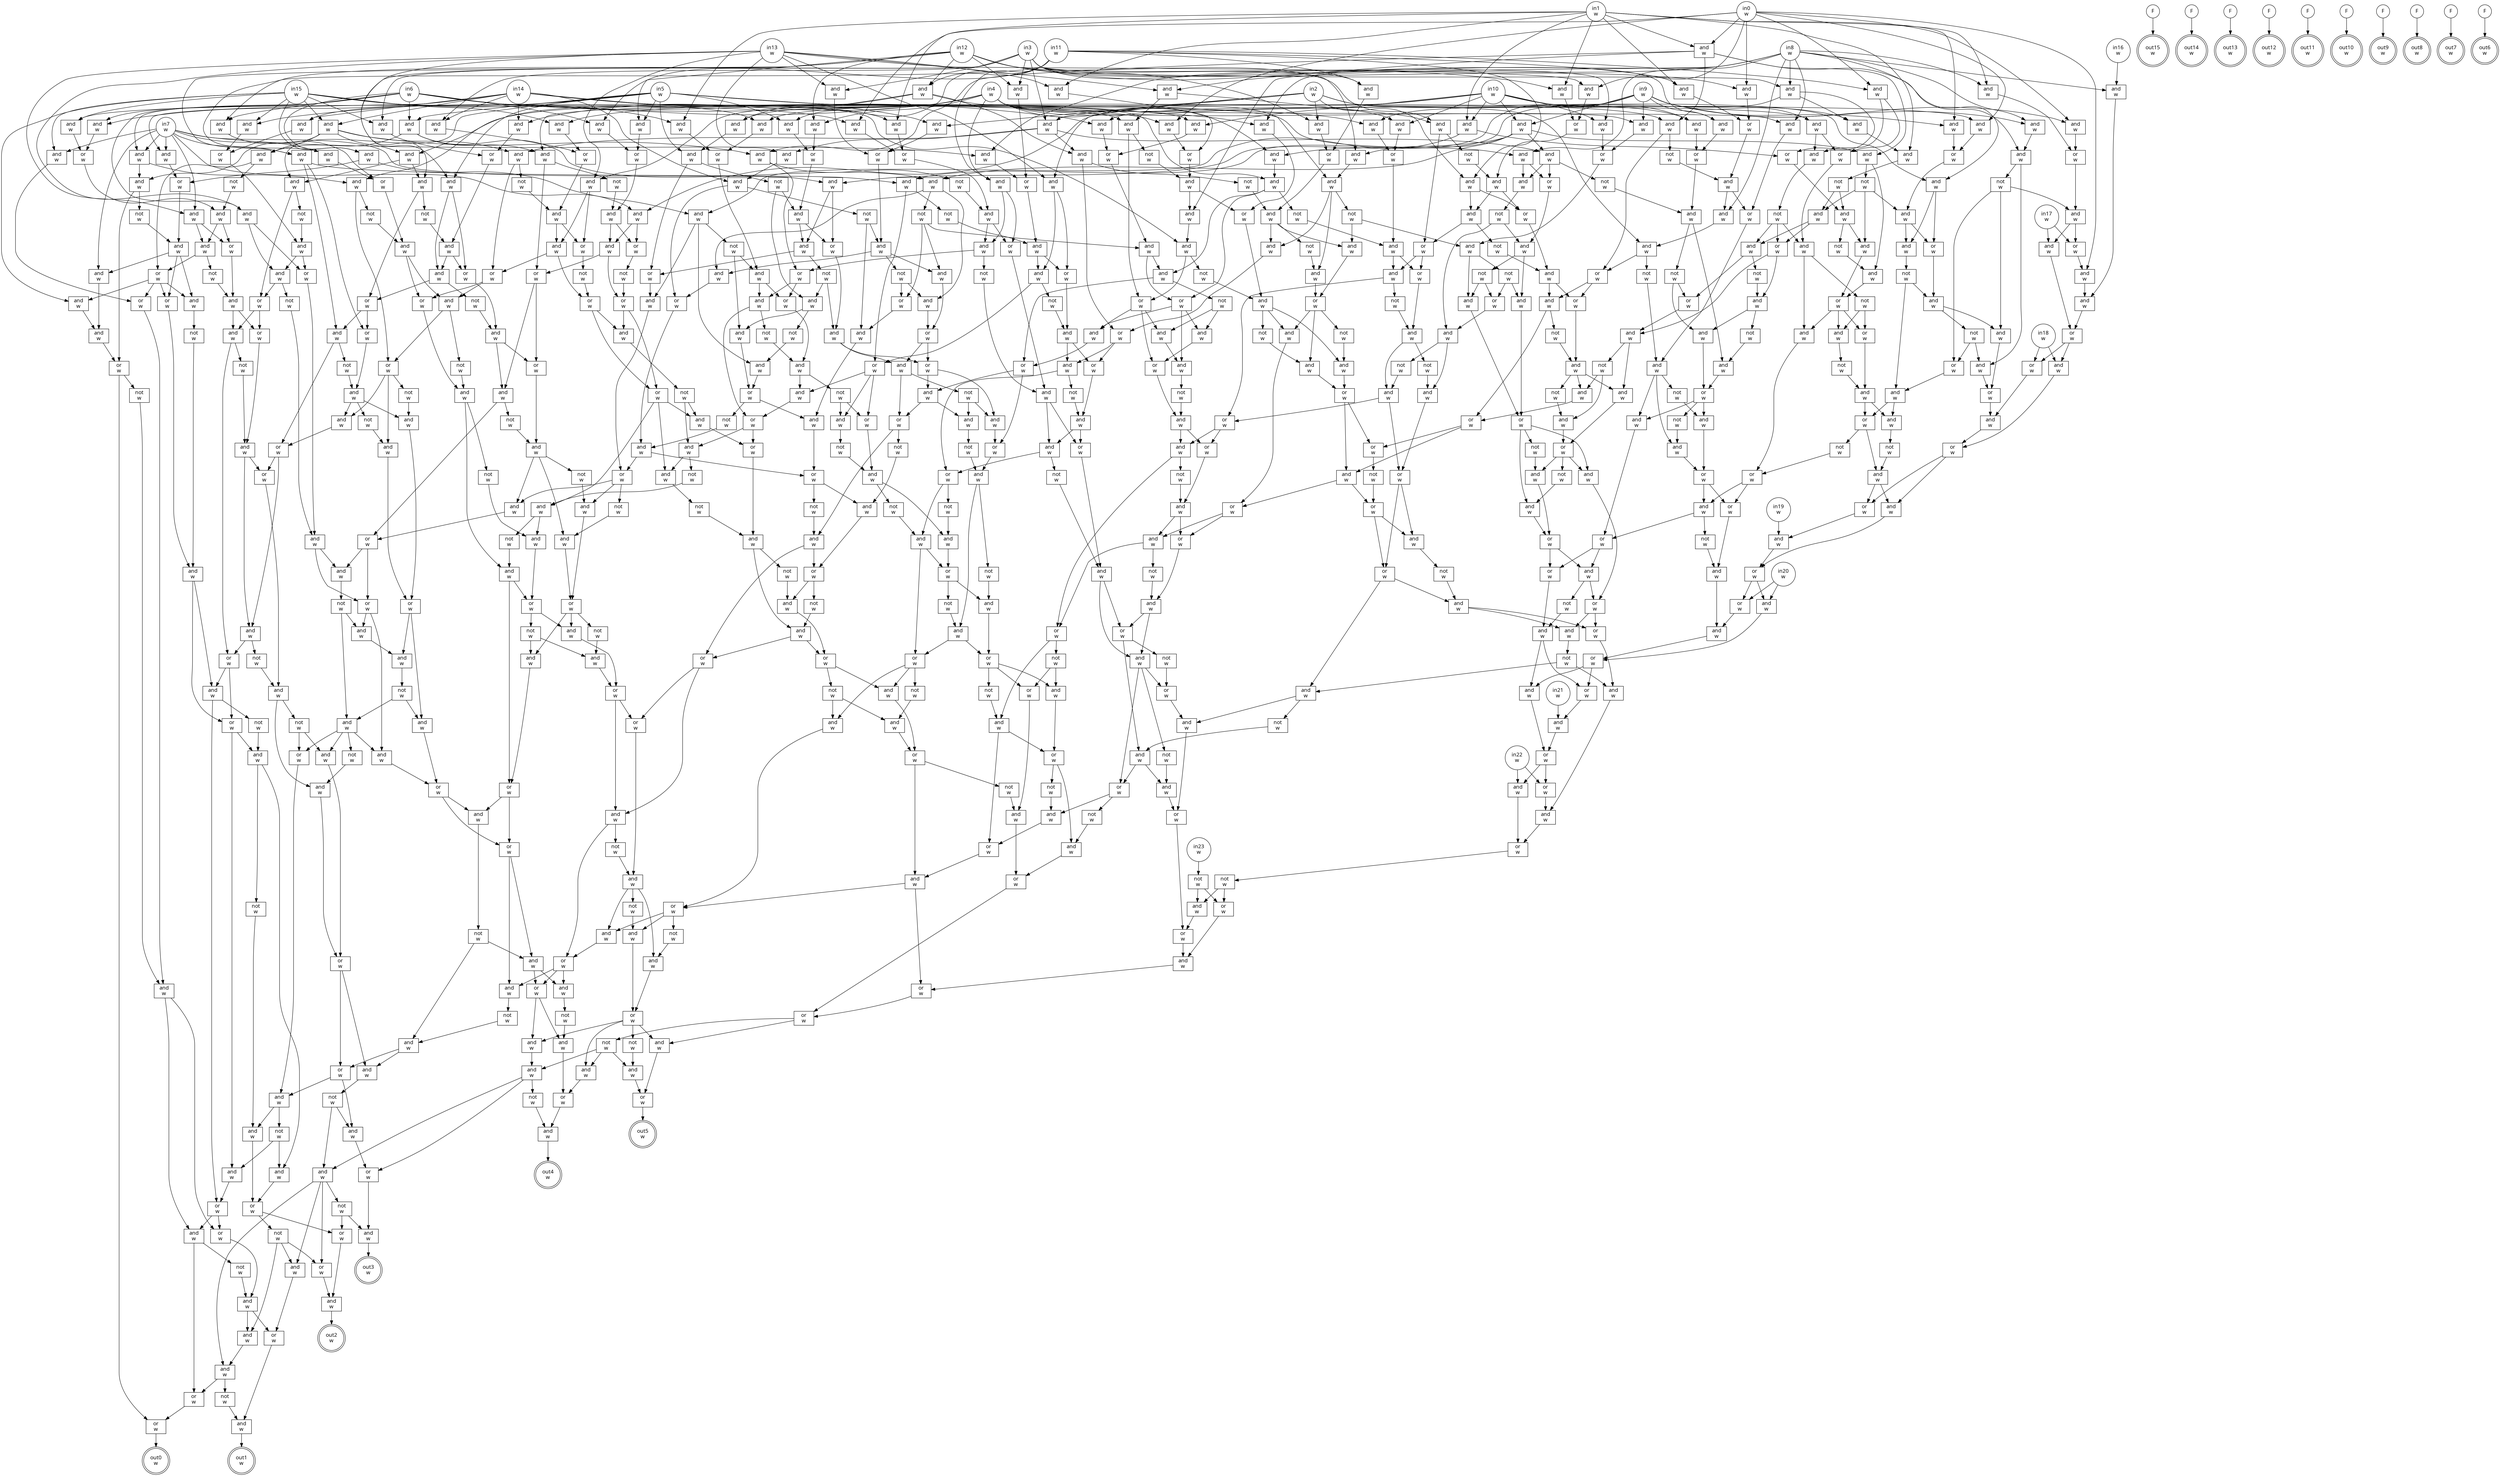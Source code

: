 digraph circuit{
	node [style = filled, fillcolor = white,shape=rect, fontname=geneva]
	g0 [label="in0\nw",shape=circle,fillcolor=white]
	g1 [label="in1\nw",shape=circle,fillcolor=white]
	g2 [label="in2\nw",shape=circle,fillcolor=white]
	g3 [label="in3\nw",shape=circle,fillcolor=white]
	g4 [label="in4\nw",shape=circle,fillcolor=white]
	g5 [label="in5\nw",shape=circle,fillcolor=white]
	g6 [label="in6\nw",shape=circle,fillcolor=white]
	g7 [label="in7\nw",shape=circle,fillcolor=white]
	g8 [label="in8\nw",shape=circle,fillcolor=white]
	g9 [label="in9\nw",shape=circle,fillcolor=white]
	g10 [label="in10\nw",shape=circle,fillcolor=white]
	g11 [label="in11\nw",shape=circle,fillcolor=white]
	g12 [label="in12\nw",shape=circle,fillcolor=white]
	g13 [label="in13\nw",shape=circle,fillcolor=white]
	g14 [label="in14\nw",shape=circle,fillcolor=white]
	g15 [label="in15\nw",shape=circle,fillcolor=white]
	g16 [label="in16\nw",shape=circle,fillcolor=white]
	g17 [label="in17\nw",shape=circle,fillcolor=white]
	g18 [label="in18\nw",shape=circle,fillcolor=white]
	g19 [label="in19\nw",shape=circle,fillcolor=white]
	g20 [label="in20\nw",shape=circle,fillcolor=white]
	g21 [label="in21\nw",shape=circle,fillcolor=white]
	g22 [label="in22\nw",shape=circle,fillcolor=white]
	g23 [label="in23\nw",shape=circle,fillcolor=white]
	g24 [label="F",shape=circle,fillcolor=white]
	g25 [label="F",shape=circle,fillcolor=white]
	g26 [label="F",shape=circle,fillcolor=white]
	g27 [label="F",shape=circle,fillcolor=white]
	g28 [label="F",shape=circle,fillcolor=white]
	g29 [label="F",shape=circle,fillcolor=white]
	g30 [label="F",shape=circle,fillcolor=white]
	g31 [label="F",shape=circle,fillcolor=white]
	g32 [label="F",shape=circle,fillcolor=white]
	g33 [label="F",shape=circle,fillcolor=white]
	g34 [label="not\nw",fillcolor=white]
	g35 [label="and\nw",fillcolor=white]
	g36 [label="and\nw",fillcolor=white]
	g37 [label="and\nw",fillcolor=white]
	g38 [label="and\nw",fillcolor=white]
	g39 [label="and\nw",fillcolor=white]
	g40 [label="and\nw",fillcolor=white]
	g41 [label="and\nw",fillcolor=white]
	g42 [label="and\nw",fillcolor=white]
	g43 [label="and\nw",fillcolor=white]
	g44 [label="and\nw",fillcolor=white]
	g45 [label="and\nw",fillcolor=white]
	g46 [label="and\nw",fillcolor=white]
	g47 [label="and\nw",fillcolor=white]
	g48 [label="and\nw",fillcolor=white]
	g49 [label="or\nw",fillcolor=white]
	g50 [label="and\nw",fillcolor=white]
	g51 [label="and\nw",fillcolor=white]
	g52 [label="and\nw",fillcolor=white]
	g53 [label="and\nw",fillcolor=white]
	g54 [label="and\nw",fillcolor=white]
	g55 [label="or\nw",fillcolor=white]
	g56 [label="and\nw",fillcolor=white]
	g57 [label="and\nw",fillcolor=white]
	g58 [label="not\nw",fillcolor=white]
	g59 [label="and\nw",fillcolor=white]
	g60 [label="and\nw",fillcolor=white]
	g61 [label="not\nw",fillcolor=white]
	g62 [label="and\nw",fillcolor=white]
	g63 [label="and\nw",fillcolor=white]
	g64 [label="and\nw",fillcolor=white]
	g65 [label="and\nw",fillcolor=white]
	g66 [label="and\nw",fillcolor=white]
	g67 [label="and\nw",fillcolor=white]
	g68 [label="not\nw",fillcolor=white]
	g69 [label="and\nw",fillcolor=white]
	g70 [label="not\nw",fillcolor=white]
	g71 [label="and\nw",fillcolor=white]
	g72 [label="not\nw",fillcolor=white]
	g73 [label="and\nw",fillcolor=white]
	g74 [label="and\nw",fillcolor=white]
	g75 [label="or\nw",fillcolor=white]
	g76 [label="and\nw",fillcolor=white]
	g77 [label="and\nw",fillcolor=white]
	g78 [label="or\nw",fillcolor=white]
	g79 [label="and\nw",fillcolor=white]
	g80 [label="and\nw",fillcolor=white]
	g81 [label="or\nw",fillcolor=white]
	g82 [label="or\nw",fillcolor=white]
	g83 [label="not\nw",fillcolor=white]
	g84 [label="or\nw",fillcolor=white]
	g85 [label="and\nw",fillcolor=white]
	g86 [label="and\nw",fillcolor=white]
	g87 [label="and\nw",fillcolor=white]
	g88 [label="and\nw",fillcolor=white]
	g89 [label="and\nw",fillcolor=white]
	g90 [label="or\nw",fillcolor=white]
	g91 [label="and\nw",fillcolor=white]
	g92 [label="and\nw",fillcolor=white]
	g93 [label="or\nw",fillcolor=white]
	g94 [label="and\nw",fillcolor=white]
	g95 [label="not\nw",fillcolor=white]
	g96 [label="or\nw",fillcolor=white]
	g97 [label="and\nw",fillcolor=white]
	g98 [label="or\nw",fillcolor=white]
	g99 [label="and\nw",fillcolor=white]
	g100 [label="and\nw",fillcolor=white]
	g101 [label="or\nw",fillcolor=white]
	g102 [label="not\nw",fillcolor=white]
	g103 [label="and\nw",fillcolor=white]
	g104 [label="not\nw",fillcolor=white]
	g105 [label="or\nw",fillcolor=white]
	g106 [label="and\nw",fillcolor=white]
	g107 [label="and\nw",fillcolor=white]
	g108 [label="or\nw",fillcolor=white]
	g109 [label="and\nw",fillcolor=white]
	g110 [label="and\nw",fillcolor=white]
	g111 [label="not\nw",fillcolor=white]
	g112 [label="and\nw",fillcolor=white]
	g113 [label="and\nw",fillcolor=white]
	g114 [label="or\nw",fillcolor=white]
	g115 [label="not\nw",fillcolor=white]
	g116 [label="or\nw",fillcolor=white]
	g117 [label="and\nw",fillcolor=white]
	g118 [label="and\nw",fillcolor=white]
	g119 [label="not\nw",fillcolor=white]
	g120 [label="and\nw",fillcolor=white]
	g121 [label="and\nw",fillcolor=white]
	g122 [label="or\nw",fillcolor=white]
	g123 [label="and\nw",fillcolor=white]
	g124 [label="not\nw",fillcolor=white]
	g125 [label="and\nw",fillcolor=white]
	g126 [label="not\nw",fillcolor=white]
	g127 [label="and\nw",fillcolor=white]
	g128 [label="and\nw",fillcolor=white]
	g129 [label="and\nw",fillcolor=white]
	g130 [label="or\nw",fillcolor=white]
	g131 [label="and\nw",fillcolor=white]
	g132 [label="and\nw",fillcolor=white]
	g133 [label="and\nw",fillcolor=white]
	g134 [label="and\nw",fillcolor=white]
	g135 [label="and\nw",fillcolor=white]
	g136 [label="and\nw",fillcolor=white]
	g137 [label="not\nw",fillcolor=white]
	g138 [label="and\nw",fillcolor=white]
	g139 [label="or\nw",fillcolor=white]
	g140 [label="and\nw",fillcolor=white]
	g141 [label="and\nw",fillcolor=white]
	g142 [label="or\nw",fillcolor=white]
	g143 [label="and\nw",fillcolor=white]
	g144 [label="not\nw",fillcolor=white]
	g145 [label="or\nw",fillcolor=white]
	g146 [label="and\nw",fillcolor=white]
	g147 [label="not\nw",fillcolor=white]
	g148 [label="or\nw",fillcolor=white]
	g149 [label="and\nw",fillcolor=white]
	g150 [label="and\nw",fillcolor=white]
	g151 [label="and\nw",fillcolor=white]
	g152 [label="and\nw",fillcolor=white]
	g153 [label="and\nw",fillcolor=white]
	g154 [label="not\nw",fillcolor=white]
	g155 [label="and\nw",fillcolor=white]
	g156 [label="and\nw",fillcolor=white]
	g157 [label="or\nw",fillcolor=white]
	g158 [label="and\nw",fillcolor=white]
	g159 [label="and\nw",fillcolor=white]
	g160 [label="and\nw",fillcolor=white]
	g161 [label="and\nw",fillcolor=white]
	g162 [label="not\nw",fillcolor=white]
	g163 [label="and\nw",fillcolor=white]
	g164 [label="or\nw",fillcolor=white]
	g165 [label="and\nw",fillcolor=white]
	g166 [label="not\nw",fillcolor=white]
	g167 [label="and\nw",fillcolor=white]
	g168 [label="and\nw",fillcolor=white]
	g169 [label="or\nw",fillcolor=white]
	g170 [label="and\nw",fillcolor=white]
	g171 [label="not\nw",fillcolor=white]
	g172 [label="and\nw",fillcolor=white]
	g173 [label="and\nw",fillcolor=white]
	g174 [label="or\nw",fillcolor=white]
	g175 [label="or\nw",fillcolor=white]
	g176 [label="and\nw",fillcolor=white]
	g177 [label="not\nw",fillcolor=white]
	g178 [label="and\nw",fillcolor=white]
	g179 [label="not\nw",fillcolor=white]
	g180 [label="not\nw",fillcolor=white]
	g181 [label="or\nw",fillcolor=white]
	g182 [label="and\nw",fillcolor=white]
	g183 [label="and\nw",fillcolor=white]
	g184 [label="not\nw",fillcolor=white]
	g185 [label="or\nw",fillcolor=white]
	g186 [label="and\nw",fillcolor=white]
	g187 [label="not\nw",fillcolor=white]
	g188 [label="and\nw",fillcolor=white]
	g189 [label="or\nw",fillcolor=white]
	g190 [label="and\nw",fillcolor=white]
	g191 [label="and\nw",fillcolor=white]
	g192 [label="and\nw",fillcolor=white]
	g193 [label="not\nw",fillcolor=white]
	g194 [label="and\nw",fillcolor=white]
	g195 [label="and\nw",fillcolor=white]
	g196 [label="or\nw",fillcolor=white]
	g197 [label="and\nw",fillcolor=white]
	g198 [label="not\nw",fillcolor=white]
	g199 [label="or\nw",fillcolor=white]
	g200 [label="and\nw",fillcolor=white]
	g201 [label="or\nw",fillcolor=white]
	g202 [label="or\nw",fillcolor=white]
	g203 [label="and\nw",fillcolor=white]
	g204 [label="not\nw",fillcolor=white]
	g205 [label="and\nw",fillcolor=white]
	g206 [label="and\nw",fillcolor=white]
	g207 [label="and\nw",fillcolor=white]
	g208 [label="not\nw",fillcolor=white]
	g209 [label="and\nw",fillcolor=white]
	g210 [label="not\nw",fillcolor=white]
	g211 [label="and\nw",fillcolor=white]
	g212 [label="and\nw",fillcolor=white]
	g213 [label="not\nw",fillcolor=white]
	g214 [label="or\nw",fillcolor=white]
	g215 [label="and\nw",fillcolor=white]
	g216 [label="and\nw",fillcolor=white]
	g217 [label="not\nw",fillcolor=white]
	g218 [label="or\nw",fillcolor=white]
	g219 [label="and\nw",fillcolor=white]
	g220 [label="not\nw",fillcolor=white]
	g221 [label="and\nw",fillcolor=white]
	g222 [label="or\nw",fillcolor=white]
	g223 [label="not\nw",fillcolor=white]
	g224 [label="not\nw",fillcolor=white]
	g225 [label="and\nw",fillcolor=white]
	g226 [label="or\nw",fillcolor=white]
	g227 [label="and\nw",fillcolor=white]
	g228 [label="and\nw",fillcolor=white]
	g229 [label="or\nw",fillcolor=white]
	g230 [label="and\nw",fillcolor=white]
	g231 [label="or\nw",fillcolor=white]
	g232 [label="and\nw",fillcolor=white]
	g233 [label="and\nw",fillcolor=white]
	g234 [label="or\nw",fillcolor=white]
	g235 [label="and\nw",fillcolor=white]
	g236 [label="or\nw",fillcolor=white]
	g237 [label="or\nw",fillcolor=white]
	g238 [label="and\nw",fillcolor=white]
	g239 [label="not\nw",fillcolor=white]
	g240 [label="and\nw",fillcolor=white]
	g241 [label="not\nw",fillcolor=white]
	g242 [label="not\nw",fillcolor=white]
	g243 [label="or\nw",fillcolor=white]
	g244 [label="and\nw",fillcolor=white]
	g245 [label="not\nw",fillcolor=white]
	g246 [label="not\nw",fillcolor=white]
	g247 [label="and\nw",fillcolor=white]
	g248 [label="or\nw",fillcolor=white]
	g249 [label="not\nw",fillcolor=white]
	g250 [label="or\nw",fillcolor=white]
	g251 [label="and\nw",fillcolor=white]
	g252 [label="not\nw",fillcolor=white]
	g253 [label="or\nw",fillcolor=white]
	g254 [label="not\nw",fillcolor=white]
	g255 [label="or\nw",fillcolor=white]
	g256 [label="and\nw",fillcolor=white]
	g257 [label="not\nw",fillcolor=white]
	g258 [label="or\nw",fillcolor=white]
	g259 [label="and\nw",fillcolor=white]
	g260 [label="and\nw",fillcolor=white]
	g261 [label="and\nw",fillcolor=white]
	g262 [label="or\nw",fillcolor=white]
	g263 [label="not\nw",fillcolor=white]
	g264 [label="or\nw",fillcolor=white]
	g265 [label="and\nw",fillcolor=white]
	g266 [label="and\nw",fillcolor=white]
	g267 [label="or\nw",fillcolor=white]
	g268 [label="and\nw",fillcolor=white]
	g269 [label="and\nw",fillcolor=white]
	g270 [label="or\nw",fillcolor=white]
	g271 [label="and\nw",fillcolor=white]
	g272 [label="not\nw",fillcolor=white]
	g273 [label="or\nw",fillcolor=white]
	g274 [label="and\nw",fillcolor=white]
	g275 [label="and\nw",fillcolor=white]
	g276 [label="not\nw",fillcolor=white]
	g277 [label="and\nw",fillcolor=white]
	g278 [label="or\nw",fillcolor=white]
	g279 [label="not\nw",fillcolor=white]
	g280 [label="and\nw",fillcolor=white]
	g281 [label="and\nw",fillcolor=white]
	g282 [label="or\nw",fillcolor=white]
	g283 [label="and\nw",fillcolor=white]
	g284 [label="not\nw",fillcolor=white]
	g285 [label="and\nw",fillcolor=white]
	g286 [label="and\nw",fillcolor=white]
	g287 [label="and\nw",fillcolor=white]
	g288 [label="and\nw",fillcolor=white]
	g289 [label="and\nw",fillcolor=white]
	g290 [label="and\nw",fillcolor=white]
	g291 [label="not\nw",fillcolor=white]
	g292 [label="and\nw",fillcolor=white]
	g293 [label="or\nw",fillcolor=white]
	g294 [label="and\nw",fillcolor=white]
	g295 [label="not\nw",fillcolor=white]
	g296 [label="and\nw",fillcolor=white]
	g297 [label="or\nw",fillcolor=white]
	g298 [label="not\nw",fillcolor=white]
	g299 [label="or\nw",fillcolor=white]
	g300 [label="and\nw",fillcolor=white]
	g301 [label="and\nw",fillcolor=white]
	g302 [label="or\nw",fillcolor=white]
	g303 [label="or\nw",fillcolor=white]
	g304 [label="and\nw",fillcolor=white]
	g305 [label="not\nw",fillcolor=white]
	g306 [label="and\nw",fillcolor=white]
	g307 [label="and\nw",fillcolor=white]
	g308 [label="not\nw",fillcolor=white]
	g309 [label="and\nw",fillcolor=white]
	g310 [label="and\nw",fillcolor=white]
	g311 [label="and\nw",fillcolor=white]
	g312 [label="or\nw",fillcolor=white]
	g313 [label="and\nw",fillcolor=white]
	g314 [label="or\nw",fillcolor=white]
	g315 [label="not\nw",fillcolor=white]
	g316 [label="and\nw",fillcolor=white]
	g317 [label="or\nw",fillcolor=white]
	g318 [label="not\nw",fillcolor=white]
	g319 [label="and\nw",fillcolor=white]
	g320 [label="or\nw",fillcolor=white]
	g321 [label="not\nw",fillcolor=white]
	g322 [label="or\nw",fillcolor=white]
	g323 [label="and\nw",fillcolor=white]
	g324 [label="and\nw",fillcolor=white]
	g325 [label="or\nw",fillcolor=white]
	g326 [label="and\nw",fillcolor=white]
	g327 [label="and\nw",fillcolor=white]
	g328 [label="and\nw",fillcolor=white]
	g329 [label="and\nw",fillcolor=white]
	g330 [label="and\nw",fillcolor=white]
	g331 [label="not\nw",fillcolor=white]
	g332 [label="and\nw",fillcolor=white]
	g333 [label="not\nw",fillcolor=white]
	g334 [label="and\nw",fillcolor=white]
	g335 [label="and\nw",fillcolor=white]
	g336 [label="and\nw",fillcolor=white]
	g337 [label="and\nw",fillcolor=white]
	g338 [label="and\nw",fillcolor=white]
	g339 [label="not\nw",fillcolor=white]
	g340 [label="and\nw",fillcolor=white]
	g341 [label="not\nw",fillcolor=white]
	g342 [label="and\nw",fillcolor=white]
	g343 [label="not\nw",fillcolor=white]
	g344 [label="and\nw",fillcolor=white]
	g345 [label="not\nw",fillcolor=white]
	g346 [label="and\nw",fillcolor=white]
	g347 [label="and\nw",fillcolor=white]
	g348 [label="not\nw",fillcolor=white]
	g349 [label="and\nw",fillcolor=white]
	g350 [label="and\nw",fillcolor=white]
	g351 [label="or\nw",fillcolor=white]
	g352 [label="and\nw",fillcolor=white]
	g353 [label="not\nw",fillcolor=white]
	g354 [label="and\nw",fillcolor=white]
	g355 [label="or\nw",fillcolor=white]
	g356 [label="and\nw",fillcolor=white]
	g357 [label="and\nw",fillcolor=white]
	g358 [label="and\nw",fillcolor=white]
	g359 [label="or\nw",fillcolor=white]
	g360 [label="and\nw",fillcolor=white]
	g361 [label="or\nw",fillcolor=white]
	g362 [label="and\nw",fillcolor=white]
	g363 [label="or\nw",fillcolor=white]
	g364 [label="and\nw",fillcolor=white]
	g365 [label="not\nw",fillcolor=white]
	g366 [label="and\nw",fillcolor=white]
	g367 [label="or\nw",fillcolor=white]
	g368 [label="not\nw",fillcolor=white]
	g369 [label="and\nw",fillcolor=white]
	g370 [label="not\nw",fillcolor=white]
	g371 [label="or\nw",fillcolor=white]
	g372 [label="and\nw",fillcolor=white]
	g373 [label="not\nw",fillcolor=white]
	g374 [label="and\nw",fillcolor=white]
	g375 [label="and\nw",fillcolor=white]
	g376 [label="not\nw",fillcolor=white]
	g377 [label="or\nw",fillcolor=white]
	g378 [label="and\nw",fillcolor=white]
	g379 [label="not\nw",fillcolor=white]
	g380 [label="or\nw",fillcolor=white]
	g381 [label="and\nw",fillcolor=white]
	g382 [label="and\nw",fillcolor=white]
	g383 [label="and\nw",fillcolor=white]
	g384 [label="not\nw",fillcolor=white]
	g385 [label="and\nw",fillcolor=white]
	g386 [label="or\nw",fillcolor=white]
	g387 [label="and\nw",fillcolor=white]
	g388 [label="or\nw",fillcolor=white]
	g389 [label="and\nw",fillcolor=white]
	g390 [label="and\nw",fillcolor=white]
	g391 [label="or\nw",fillcolor=white]
	g392 [label="and\nw",fillcolor=white]
	g393 [label="not\nw",fillcolor=white]
	g394 [label="or\nw",fillcolor=white]
	g395 [label="and\nw",fillcolor=white]
	g396 [label="and\nw",fillcolor=white]
	g397 [label="or\nw",fillcolor=white]
	g398 [label="and\nw",fillcolor=white]
	g399 [label="and\nw",fillcolor=white]
	g400 [label="not\nw",fillcolor=white]
	g401 [label="not\nw",fillcolor=white]
	g402 [label="and\nw",fillcolor=white]
	g403 [label="and\nw",fillcolor=white]
	g404 [label="not\nw",fillcolor=white]
	g405 [label="and\nw",fillcolor=white]
	g406 [label="or\nw",fillcolor=white]
	g407 [label="and\nw",fillcolor=white]
	g408 [label="not\nw",fillcolor=white]
	g409 [label="and\nw",fillcolor=white]
	g410 [label="or\nw",fillcolor=white]
	g411 [label="and\nw",fillcolor=white]
	g412 [label="or\nw",fillcolor=white]
	g413 [label="or\nw",fillcolor=white]
	g414 [label="and\nw",fillcolor=white]
	g415 [label="not\nw",fillcolor=white]
	g416 [label="and\nw",fillcolor=white]
	g417 [label="or\nw",fillcolor=white]
	g418 [label="and\nw",fillcolor=white]
	g419 [label="and\nw",fillcolor=white]
	g420 [label="or\nw",fillcolor=white]
	g421 [label="or\nw",fillcolor=white]
	g422 [label="and\nw",fillcolor=white]
	g423 [label="not\nw",fillcolor=white]
	g424 [label="and\nw",fillcolor=white]
	g425 [label="not\nw",fillcolor=white]
	g426 [label="not\nw",fillcolor=white]
	g427 [label="and\nw",fillcolor=white]
	g428 [label="or\nw",fillcolor=white]
	g429 [label="not\nw",fillcolor=white]
	g430 [label="not\nw",fillcolor=white]
	g431 [label="or\nw",fillcolor=white]
	g432 [label="and\nw",fillcolor=white]
	g433 [label="not\nw",fillcolor=white]
	g434 [label="and\nw",fillcolor=white]
	g435 [label="not\nw",fillcolor=white]
	g436 [label="not\nw",fillcolor=white]
	g437 [label="or\nw",fillcolor=white]
	g438 [label="and\nw",fillcolor=white]
	g439 [label="and\nw",fillcolor=white]
	g440 [label="or\nw",fillcolor=white]
	g441 [label="and\nw",fillcolor=white]
	g442 [label="not\nw",fillcolor=white]
	g443 [label="and\nw",fillcolor=white]
	g444 [label="or\nw",fillcolor=white]
	g445 [label="and\nw",fillcolor=white]
	g446 [label="not\nw",fillcolor=white]
	g447 [label="and\nw",fillcolor=white]
	g448 [label="or\nw",fillcolor=white]
	g449 [label="and\nw",fillcolor=white]
	g450 [label="and\nw",fillcolor=white]
	g451 [label="not\nw",fillcolor=white]
	g452 [label="and\nw",fillcolor=white]
	g453 [label="or\nw",fillcolor=white]
	g454 [label="not\nw",fillcolor=white]
	g455 [label="or\nw",fillcolor=white]
	g456 [label="not\nw",fillcolor=white]
	g457 [label="not\nw",fillcolor=white]
	g458 [label="or\nw",fillcolor=white]
	g459 [label="and\nw",fillcolor=white]
	g460 [label="and\nw",fillcolor=white]
	g461 [label="or\nw",fillcolor=white]
	g462 [label="and\nw",fillcolor=white]
	g463 [label="and\nw",fillcolor=white]
	g464 [label="or\nw",fillcolor=white]
	g465 [label="and\nw",fillcolor=white]
	g466 [label="not\nw",fillcolor=white]
	g467 [label="or\nw",fillcolor=white]
	g468 [label="and\nw",fillcolor=white]
	g469 [label="and\nw",fillcolor=white]
	g470 [label="or\nw",fillcolor=white]
	g471 [label="and\nw",fillcolor=white]
	g472 [label="not\nw",fillcolor=white]
	g473 [label="or\nw",fillcolor=white]
	g474 [label="and\nw",fillcolor=white]
	g475 [label="not\nw",fillcolor=white]
	g476 [label="and\nw",fillcolor=white]
	g477 [label="or\nw",fillcolor=white]
	g478 [label="not\nw",fillcolor=white]
	g479 [label="or\nw",fillcolor=white]
	g480 [label="and\nw",fillcolor=white]
	g481 [label="and\nw",fillcolor=white]
	g482 [label="or\nw",fillcolor=white]
	g483 [label="and\nw",fillcolor=white]
	g484 [label="and\nw",fillcolor=white]
	g485 [label="and\nw",fillcolor=white]
	g486 [label="or\nw",fillcolor=white]
	g487 [label="and\nw",fillcolor=white]
	g488 [label="not\nw",fillcolor=white]
	g489 [label="or\nw",fillcolor=white]
	g490 [label="and\nw",fillcolor=white]
	g491 [label="not\nw",fillcolor=white]
	g492 [label="not\nw",fillcolor=white]
	g493 [label="or\nw",fillcolor=white]
	g494 [label="and\nw",fillcolor=white]
	g495 [label="not\nw",fillcolor=white]
	g496 [label="and\nw",fillcolor=white]
	g497 [label="and\nw",fillcolor=white]
	g498 [label="not\nw",fillcolor=white]
	g499 [label="and\nw",fillcolor=white]
	g500 [label="or\nw",fillcolor=white]
	g501 [label="not\nw",fillcolor=white]
	g502 [label="or\nw",fillcolor=white]
	g503 [label="and\nw",fillcolor=white]
	g504 [label="and\nw",fillcolor=white]
	g505 [label="not\nw",fillcolor=white]
	g506 [label="and\nw",fillcolor=white]
	g507 [label="or\nw",fillcolor=white]
	g508 [label="and\nw",fillcolor=white]
	g509 [label="or\nw",fillcolor=white]
	g510 [label="and\nw",fillcolor=white]
	g511 [label="or\nw",fillcolor=white]
	g512 [label="and\nw",fillcolor=white]
	g513 [label="not\nw",fillcolor=white]
	g514 [label="and\nw",fillcolor=white]
	g515 [label="or\nw",fillcolor=white]
	g516 [label="not\nw",fillcolor=white]
	g517 [label="or\nw",fillcolor=white]
	g518 [label="and\nw",fillcolor=white]
	g519 [label="not\nw",fillcolor=white]
	g520 [label="or\nw",fillcolor=white]
	g521 [label="and\nw",fillcolor=white]
	g522 [label="or\nw",fillcolor=white]
	g523 [label="not\nw",fillcolor=white]
	g524 [label="and\nw",fillcolor=white]
	g525 [label="or\nw",fillcolor=white]
	g526 [label="not\nw",fillcolor=white]
	g527 [label="or\nw",fillcolor=white]
	g528 [label="not\nw",fillcolor=white]
	g529 [label="or\nw",fillcolor=white]
	g530 [label="or\nw",fillcolor=white]
	g531 [label="and\nw",fillcolor=white]
	g532 [label="not\nw",fillcolor=white]
	g533 [label="and\nw",fillcolor=white]
	g534 [label="and\nw",fillcolor=white]
	g535 [label="or\nw",fillcolor=white]
	g536 [label="and\nw",fillcolor=white]
	g537 [label="and\nw",fillcolor=white]
	g538 [label="not\nw",fillcolor=white]
	g539 [label="and\nw",fillcolor=white]
	g540 [label="or\nw",fillcolor=white]
	g541 [label="and\nw",fillcolor=white]
	g542 [label="and\nw",fillcolor=white]
	g543 [label="not\nw",fillcolor=white]
	g544 [label="and\nw",fillcolor=white]
	g545 [label="or\nw",fillcolor=white]
	g546 [label="and\nw",fillcolor=white]
	g547 [label="and\nw",fillcolor=white]
	g548 [label="not\nw",fillcolor=white]
	g549 [label="and\nw",fillcolor=white]
	g550 [label="or\nw",fillcolor=white]
	g551 [label="or\nw",fillcolor=white]
	g552 [label="and\nw",fillcolor=white]
	g553 [label="and\nw",fillcolor=white]
	g554 [label="not\nw",fillcolor=white]
	g555 [label="or\nw",fillcolor=white]
	g556 [label="and\nw",fillcolor=white]
	g557 [label="not\nw",fillcolor=white]
	g558 [label="and\nw",fillcolor=white]
	g559 [label="and\nw",fillcolor=white]
	g560 [label="or\nw",fillcolor=white]
	g561 [label="and\nw",fillcolor=white]
	g562 [label="and\nw",fillcolor=white]
	g563 [label="not\nw",fillcolor=white]
	g564 [label="or\nw",fillcolor=white]
	g565 [label="and\nw",fillcolor=white]
	g566 [label="and\nw",fillcolor=white]
	g567 [label="not\nw",fillcolor=white]
	g568 [label="or\nw",fillcolor=white]
	g569 [label="and\nw",fillcolor=white]
	g570 [label="or\nw",fillcolor=white]
	g571 [label="not\nw",fillcolor=white]
	g572 [label="or\nw",fillcolor=white]
	g573 [label="and\nw",fillcolor=white]
	g574 [label="or\nw",fillcolor=white]
	g575 [label="and\nw",fillcolor=white]
	g576 [label="or\nw",fillcolor=white]
	g577 [label="and\nw",fillcolor=white]
	g578 [label="not\nw",fillcolor=white]
	g579 [label="and\nw",fillcolor=white]
	g580 [label="and\nw",fillcolor=white]
	g581 [label="not\nw",fillcolor=white]
	g582 [label="and\nw",fillcolor=white]
	g583 [label="or\nw",fillcolor=white]
	g584 [label="and\nw",fillcolor=white]
	g585 [label="or\nw",fillcolor=white]
	g586 [label="and\nw",fillcolor=white]
	g587 [label="or\nw",fillcolor=white]
	g588 [label="and\nw",fillcolor=white]
	g589 [label="and\nw",fillcolor=white]
	g590 [label="or\nw",fillcolor=white]
	g591 [label="and\nw",fillcolor=white]
	g592 [label="not\nw",fillcolor=white]
	g593 [label="or\nw",fillcolor=white]
	g594 [label="and\nw",fillcolor=white]
	g595 [label="and\nw",fillcolor=white]
	g596 [label="not\nw",fillcolor=white]
	g597 [label="and\nw",fillcolor=white]
	g598 [label="and\nw",fillcolor=white]
	g599 [label="not\nw",fillcolor=white]
	g600 [label="or\nw",fillcolor=white]
	g601 [label="and\nw",fillcolor=white]
	g602 [label="and\nw",fillcolor=white]
	g603 [label="and\nw",fillcolor=white]
	g604 [label="not\nw",fillcolor=white]
	g605 [label="and\nw",fillcolor=white]
	g606 [label="or\nw",fillcolor=white]
	g607 [label="not\nw",fillcolor=white]
	g608 [label="and\nw",fillcolor=white]
	g609 [label="or\nw",fillcolor=white]
	g610 [label="and\nw",fillcolor=white]
	g611 [label="not\nw",fillcolor=white]
	g612 [label="or\nw",fillcolor=white]
	g613 [label="and\nw",fillcolor=white]
	g614 [label="and\nw",fillcolor=white]
	g615 [label="not\nw",fillcolor=white]
	g616 [label="and\nw",fillcolor=white]
	g617 [label="or\nw",fillcolor=white]
	g618 [label="and\nw",fillcolor=white]
	g619 [label="not\nw",fillcolor=white]
	g620 [label="not\nw",fillcolor=white]
	g621 [label="and\nw",fillcolor=white]
	g622 [label="or\nw",fillcolor=white]
	g623 [label="and\nw",fillcolor=white]
	g624 [label="or\nw",fillcolor=white]
	g625 [label="or\nw",fillcolor=white]
	g626 [label="and\nw",fillcolor=white]
	g627 [label="not\nw",fillcolor=white]
	g628 [label="or\nw",fillcolor=white]
	g629 [label="and\nw",fillcolor=white]
	g630 [label="not\nw",fillcolor=white]
	g631 [label="or\nw",fillcolor=white]
	g632 [label="and\nw",fillcolor=white]
	g633 [label="and\nw",fillcolor=white]
	g634 [label="not\nw",fillcolor=white]
	g635 [label="and\nw",fillcolor=white]
	g636 [label="and\nw",fillcolor=white]
	g637 [label="or\nw",fillcolor=white]
	g638 [label="and\nw",fillcolor=white]
	g639 [label="or\nw",fillcolor=white]
	g640 [label="and\nw",fillcolor=white]
	g641 [label="or\nw",fillcolor=white]
	g642 [label="and\nw",fillcolor=white]
	g643 [label="and\nw",fillcolor=white]
	g644 [label="and\nw",fillcolor=white]
	g645 [label="or\nw",fillcolor=white]
	g646 [label="or\nw",fillcolor=white]
	g647 [label="and\nw",fillcolor=white]
	g648 [label="and\nw",fillcolor=white]
	g649 [label="or\nw",fillcolor=white]
	g650 [label="or\nw",fillcolor=white]
	g651 [label="and\nw",fillcolor=white]
	g652 [label="and\nw",fillcolor=white]
	g653 [label="or\nw",fillcolor=white]
	g654 [label="or\nw",fillcolor=white]
	g655 [label="and\nw",fillcolor=white]
	g656 [label="and\nw",fillcolor=white]
	g657 [label="or\nw",fillcolor=white]
	g658 [label="or\nw",fillcolor=white]
	g659 [label="and\nw",fillcolor=white]
	g660 [label="and\nw",fillcolor=white]
	g661 [label="or\nw",fillcolor=white]
	g662 [label="or\nw",fillcolor=white]
	g663 [label="and\nw",fillcolor=white]
	g664 [label="and\nw",fillcolor=white]
	g665 [label="or\nw",fillcolor=white]
	g666 [label="not\nw",fillcolor=white]
	g667 [label="or\nw",fillcolor=white]
	g668 [label="and\nw",fillcolor=white]
	g669 [label="or\nw",fillcolor=white]
	g670 [label="and\nw",fillcolor=white]
	g671 [label="or\nw",fillcolor=white]
	g672 [label="or\nw",fillcolor=white]
	g673 [label="and\nw",fillcolor=white]
	g674 [label="not\nw",fillcolor=white]
	g675 [label="and\nw",fillcolor=white]
	g676 [label="or\nw",fillcolor=white]
	g677 [label="and\nw",fillcolor=white]
	g678 [label="or\nw",fillcolor=white]
	g679 [label="and\nw",fillcolor=white]
	g680 [label="or\nw",fillcolor=white]
	g681 [label="and\nw",fillcolor=white]
	g682 [label="or\nw",fillcolor=white]
	g683 [label="and\nw",fillcolor=white]
	g684 [label="or\nw",fillcolor=white]
	g685 [label="and\nw",fillcolor=white]
	g686 [label="or\nw",fillcolor=white]
	g687 [label="or\nw",fillcolor=white]
	g688 [label="not\nw",fillcolor=white]
	g689 [label="and\nw",fillcolor=white]
	g690 [label="not\nw",fillcolor=white]
	g691 [label="and\nw",fillcolor=white]
	g692 [label="or\nw",fillcolor=white]
	g693 [label="and\nw",fillcolor=white]
	g694 [label="not\nw",fillcolor=white]
	g695 [label="and\nw",fillcolor=white]
	g696 [label="out0\nw",shape=doublecircle,fillcolor=white]
	g697 [label="out1\nw",shape=doublecircle,fillcolor=white]
	g698 [label="out2\nw",shape=doublecircle,fillcolor=white]
	g699 [label="out3\nw",shape=doublecircle,fillcolor=white]
	g700 [label="out4\nw",shape=doublecircle,fillcolor=white]
	g701 [label="out5\nw",shape=doublecircle,fillcolor=white]
	g702 [label="out6\nw",shape=doublecircle,fillcolor=white]
	g703 [label="out7\nw",shape=doublecircle,fillcolor=white]
	g704 [label="out8\nw",shape=doublecircle,fillcolor=white]
	g705 [label="out9\nw",shape=doublecircle,fillcolor=white]
	g706 [label="out10\nw",shape=doublecircle,fillcolor=white]
	g707 [label="out11\nw",shape=doublecircle,fillcolor=white]
	g708 [label="out12\nw",shape=doublecircle,fillcolor=white]
	g709 [label="out13\nw",shape=doublecircle,fillcolor=white]
	g710 [label="out14\nw",shape=doublecircle,fillcolor=white]
	g711 [label="out15\nw",shape=doublecircle,fillcolor=white]
	edge [fontname=Geneva,fontcolor=forestgreen]
	g0->g336
	g0->g354
	g0->g387
	g0->g460
	g0->g481
	g0->g496
	g0->g559
	g0->g638
	g0->g643
	g1->g287
	g1->g323
	g1->g324
	g1->g327
	g1->g328
	g1->g329
	g1->g330
	g1->g334
	g1->g335
	g1->g336
	g2->g188
	g2->g190
	g2->g225
	g2->g260
	g2->g266
	g2->g280
	g2->g281
	g2->g285
	g2->g286
	g3->g150
	g3->g151
	g3->g152
	g3->g156
	g3->g159
	g3->g160
	g3->g163
	g3->g167
	g3->g168
	g3->g170
	g3->g190
	g4->g107
	g4->g109
	g4->g120
	g4->g127
	g4->g128
	g4->g129
	g4->g132
	g4->g133
	g4->g134
	g4->g135
	g4->g138
	g4->g161
	g4->g485
	g5->g66
	g5->g73
	g5->g74
	g5->g77
	g5->g85
	g5->g86
	g5->g87
	g5->g88
	g5->g89
	g5->g110
	g5->g121
	g5->g136
	g6->g48
	g6->g50
	g6->g51
	g6->g52
	g6->g53
	g6->g54
	g6->g56
	g6->g64
	g6->g65
	g6->g66
	g6->g358
	g7->g40
	g7->g41
	g7->g42
	g7->g43
	g7->g44
	g7->g45
	g7->g46
	g7->g47
	g7->g56
	g7->g63
	g8->g38
	g8->g39
	g8->g43
	g8->g53
	g8->g86
	g8->g133
	g8->g152
	g8->g286
	g8->g335
	g8->g357
	g8->g484
	g9->g37
	g9->g38
	g9->g40
	g9->g50
	g9->g85
	g9->g132
	g9->g167
	g9->g285
	g9->g334
	g9->g638
	g10->g37
	g10->g41
	g10->g52
	g10->g74
	g10->g129
	g10->g155
	g10->g163
	g10->g281
	g10->g287
	g10->g559
	g11->g36
	g11->g44
	g11->g51
	g11->g73
	g11->g128
	g11->g159
	g11->g280
	g11->g329
	g11->g496
	g12->g36
	g12->g42
	g12->g54
	g12->g77
	g12->g107
	g12->g156
	g12->g266
	g12->g328
	g12->g340
	g12->g481
	g13->g45
	g13->g64
	g13->g87
	g13->g127
	g13->g150
	g13->g191
	g13->g260
	g13->g323
	g13->g337
	g13->g460
	g14->g35
	g14->g46
	g14->g65
	g14->g88
	g14->g134
	g14->g151
	g14->g188
	g14->g192
	g14->g327
	g14->g338
	g14->g354
	g15->g35
	g15->g47
	g15->g48
	g15->g89
	g15->g99
	g15->g138
	g15->g168
	g15->g225
	g15->g324
	g15->g387
	g16->g39
	g17->g641
	g17->g642
	g18->g646
	g18->g648
	g19->g651
	g20->g654
	g20->g656
	g21->g659
	g22->g662
	g22->g664
	g23->g34
	g24->g711
	g25->g710
	g26->g709
	g27->g708
	g28->g707
	g29->g706
	g30->g705
	g31->g704
	g32->g703
	g33->g702
	g34->g667
	g34->g668
	g35->g60
	g35->g71
	g35->g135
	g35->g207
	g35->g342
	g36->g57
	g36->g69
	g36->g109
	g36->g209
	g36->g344
	g37->g67
	g37->g120
	g37->g160
	g37->g211
	g37->g346
	g38->g352
	g39->g644
	g40->g113
	g40->g116
	g41->g80
	g41->g82
	g42->g153
	g42->g175
	g42->g176
	g43->g157
	g44->g55
	g45->g92
	g45->g105
	g46->g49
	g47->g98
	g48->g49
	g48->g288
	g49->g62
	g50->g75
	g51->g78
	g52->g325
	g53->g380
	g54->g55
	g55->g59
	g56->g57
	g56->g60
	g57->g58
	g57->g231
	g58->g59
	g59->g230
	g59->g250
	g60->g61
	g60->g101
	g61->g62
	g62->g63
	g62->g94
	g62->g96
	g63->g100
	g64->g141
	g64->g148
	g65->g90
	g66->g67
	g66->g69
	g66->g71
	g67->g68
	g67->g195
	g67->g200
	g68->g76
	g68->g197
	g68->g199
	g69->g70
	g69->g81
	g70->g79
	g71->g72
	g71->g93
	g72->g91
	g73->g108
	g74->g75
	g75->g76
	g76->g122
	g76->g123
	g77->g78
	g78->g79
	g79->g80
	g79->g82
	g80->g81
	g80->g84
	g81->g183
	g81->g185
	g82->g83
	g83->g84
	g84->g256
	g84->g258
	g85->g130
	g86->g212
	g86->g214
	g87->g173
	g87->g181
	g88->g139
	g89->g90
	g90->g91
	g91->g92
	g91->g105
	g92->g93
	g92->g104
	g93->g94
	g93->g96
	g93->g98
	g93->g99
	g94->g95
	g95->g97
	g96->g97
	g97->g237
	g97->g238
	g98->g103
	g99->g100
	g100->g101
	g101->g102
	g101->g687
	g102->g103
	g103->g610
	g103->g612
	g104->g106
	g105->g106
	g106->g143
	g106->g145
	g107->g108
	g108->g112
	g109->g110
	g110->g111
	g110->g114
	g111->g112
	g111->g118
	g112->g113
	g112->g116
	g113->g114
	g113->g115
	g114->g290
	g115->g117
	g115->g118
	g116->g117
	g117->g202
	g117->g203
	g118->g119
	g118->g292
	g119->g289
	g120->g121
	g121->g122
	g121->g123
	g121->g126
	g122->g125
	g122->g360
	g122->g375
	g123->g124
	g123->g361
	g124->g125
	g124->g374
	g125->g377
	g126->g131
	g127->g228
	g127->g253
	g128->g390
	g128->g437
	g129->g130
	g130->g131
	g131->g465
	g131->g467
	g132->g164
	g133->g493
	g134->g169
	g135->g136
	g135->g170
	g136->g137
	g136->g142
	g137->g140
	g138->g139
	g139->g140
	g140->g141
	g140->g148
	g141->g142
	g141->g147
	g142->g143
	g142->g145
	g143->g144
	g143->g236
	g144->g146
	g145->g146
	g146->g235
	g146->g243
	g147->g149
	g148->g149
	g149->g303
	g149->g304
	g150->g189
	g151->g226
	g152->g153
	g152->g155
	g152->g322
	g153->g154
	g153->g262
	g154->g158
	g155->g330
	g156->g157
	g157->g158
	g158->g261
	g158->g264
	g159->g267
	g160->g161
	g161->g162
	g161->g269
	g161->g277
	g162->g165
	g162->g275
	g163->g164
	g164->g165
	g165->g166
	g165->g221
	g166->g216
	g166->g218
	g167->g282
	g168->g169
	g169->g172
	g170->g171
	g170->g174
	g171->g172
	g172->g173
	g172->g181
	g173->g174
	g173->g180
	g174->g175
	g174->g176
	g175->g178
	g176->g177
	g176->g234
	g177->g178
	g178->g179
	g178->g233
	g178->g247
	g179->g232
	g180->g182
	g181->g182
	g182->g183
	g182->g185
	g183->g184
	g183->g302
	g184->g186
	g185->g186
	g186->g187
	g186->g301
	g186->g319
	g187->g300
	g188->g189
	g189->g194
	g190->g191
	g190->g207
	g190->g209
	g190->g211
	g191->g192
	g192->g193
	g192->g196
	g193->g194
	g193->g206
	g194->g195
	g194->g197
	g194->g198
	g195->g196
	g196->g296
	g197->g201
	g198->g199
	g198->g200
	g199->g206
	g200->g201
	g201->g202
	g201->g203
	g202->g205
	g202->g362
	g203->g204
	g203->g363
	g204->g205
	g204->g369
	g205->g371
	g206->g294
	g207->g208
	g207->g229
	g208->g227
	g209->g210
	g209->g270
	g210->g268
	g211->g212
	g211->g214
	g211->g224
	g212->g213
	g213->g215
	g213->g219
	g214->g215
	g215->g216
	g215->g217
	g216->g222
	g217->g218
	g217->g221
	g218->g219
	g219->g220
	g219->g476
	g220->g469
	g221->g222
	g222->g223
	g222->g537
	g222->g539
	g223->g536
	g224->g283
	g225->g226
	g226->g227
	g227->g228
	g227->g253
	g228->g229
	g228->g255
	g229->g230
	g229->g250
	g230->g231
	g230->g249
	g231->g232
	g231->g233
	g231->g246
	g232->g248
	g233->g234
	g234->g235
	g234->g243
	g235->g236
	g235->g242
	g236->g237
	g236->g238
	g237->g240
	g237->g608
	g238->g239
	g238->g609
	g239->g240
	g240->g241
	g240->g605
	g241->g603
	g242->g244
	g243->g244
	g244->g245
	g244->g316
	g245->g313
	g245->g314
	g246->g247
	g247->g248
	g248->g307
	g248->g309
	g249->g251
	g250->g251
	g251->g252
	g251->g405
	g252->g403
	g253->g254
	g254->g255
	g255->g256
	g255->g258
	g256->g257
	g257->g259
	g257->g398
	g258->g259
	g258->g399
	g258->g402
	g259->g417
	g260->g261
	g260->g264
	g261->g262
	g261->g263
	g262->g396
	g262->g431
	g262->g432
	g263->g265
	g264->g265
	g265->g271
	g265->g273
	g266->g267
	g267->g268
	g268->g269
	g268->g275
	g268->g276
	g269->g270
	g270->g271
	g270->g273
	g271->g272
	g271->g440
	g272->g274
	g273->g274
	g274->g439
	g274->g458
	g275->g278
	g276->g277
	g277->g278
	g278->g279
	g278->g383
	g278->g385
	g279->g382
	g280->g463
	g280->g479
	g281->g282
	g282->g283
	g283->g284
	g283->g544
	g284->g500
	g284->g542
	g285->g497
	g285->g551
	g286->g562
	g286->g564
	g287->g288
	g287->g322
	g288->g289
	g288->g290
	g288->g291
	g289->g293
	g290->g299
	g291->g292
	g291->g326
	g292->g293
	g293->g294
	g293->g295
	g294->g297
	g295->g296
	g296->g297
	g296->g299
	g297->g298
	g297->g366
	g298->g364
	g299->g300
	g299->g301
	g299->g318
	g300->g320
	g301->g302
	g302->g303
	g302->g304
	g303->g306
	g303->g311
	g304->g305
	g305->g306
	g305->g310
	g306->g307
	g307->g308
	g308->g309
	g308->g310
	g309->g312
	g310->g311
	g310->g313
	g310->g314
	g310->g315
	g311->g312
	g312->g413
	g312->g414
	g313->g317
	g314->g602
	g315->g316
	g316->g317
	g317->g598
	g317->g600
	g318->g319
	g319->g320
	g320->g321
	g320->g407
	g320->g411
	g321->g409
	g322->g332
	g323->g355
	g324->g325
	g325->g326
	g326->g392
	g326->g394
	g327->g388
	g328->g461
	g329->g482
	g330->g331
	g331->g332
	g331->g349
	g332->g333
	g332->g350
	g333->g347
	g334->g560
	g335->g639
	g336->g337
	g336->g342
	g336->g344
	g336->g346
	g336->g352
	g337->g338
	g337->g340
	g338->g339
	g338->g359
	g339->g356
	g340->g341
	g340->g464
	g341->g462
	g342->g343
	g342->g391
	g343->g389
	g344->g345
	g344->g486
	g345->g483
	g346->g347
	g346->g348
	g347->g351
	g348->g349
	g348->g350
	g348->g561
	g349->g499
	g349->g502
	g350->g351
	g351->g553
	g351->g555
	g351->g556
	g352->g353
	g352->g636
	g353->g566
	g353->g568
	g353->g640
	g354->g355
	g355->g356
	g356->g357
	g356->g380
	g357->g358
	g358->g359
	g358->g379
	g359->g360
	g359->g374
	g359->g377
	g360->g361
	g361->g362
	g361->g371
	g362->g363
	g362->g369
	g363->g364
	g363->g365
	g364->g367
	g364->g420
	g365->g366
	g366->g367
	g367->g368
	g367->g427
	g368->g419
	g369->g370
	g370->g372
	g371->g372
	g372->g373
	g372->g447
	g373->g445
	g374->g375
	g375->g376
	g376->g378
	g377->g378
	g378->g471
	g378->g473
	g379->g381
	g380->g381
	g381->g382
	g381->g383
	g381->g384
	g382->g386
	g383->g509
	g384->g385
	g385->g386
	g386->g508
	g386->g527
	g387->g388
	g388->g389
	g389->g390
	g389->g437
	g390->g391
	g390->g436
	g391->g392
	g391->g394
	g392->g393
	g392->g397
	g393->g395
	g394->g395
	g395->g396
	g395->g430
	g396->g397
	g397->g398
	g397->g417
	g398->g399
	g398->g401
	g399->g400
	g400->g418
	g401->g402
	g402->g403
	g402->g404
	g403->g406
	g404->g405
	g405->g406
	g405->g412
	g406->g407
	g406->g408
	g407->g410
	g408->g409
	g408->g411
	g409->g410
	g410->g421
	g410->g422
	g411->g412
	g412->g413
	g412->g414
	g413->g416
	g413->g595
	g414->g415
	g415->g416
	g415->g597
	g416->g591
	g416->g593
	g417->g418
	g418->g419
	g418->g426
	g419->g420
	g419->g428
	g420->g421
	g420->g422
	g421->g424
	g422->g423
	g422->g590
	g423->g424
	g424->g425
	g424->g589
	g424->g616
	g425->g588
	g426->g427
	g427->g428
	g428->g429
	g428->g450
	g429->g449
	g429->g452
	g430->g431
	g430->g432
	g431->g434
	g432->g433
	g433->g434
	g434->g435
	g434->g443
	g435->g441
	g436->g438
	g437->g438
	g438->g439
	g438->g458
	g439->g440
	g439->g457
	g440->g441
	g440->g442
	g441->g444
	g441->g448
	g442->g443
	g443->g444
	g444->g445
	g444->g446
	g445->g455
	g446->g447
	g447->g448
	g447->g455
	g448->g449
	g448->g450
	g448->g451
	g449->g587
	g450->g453
	g451->g452
	g452->g453
	g453->g454
	g453->g586
	g454->g518
	g455->g456
	g455->g514
	g455->g517
	g456->g512
	g457->g459
	g458->g459
	g459->g522
	g459->g524
	g460->g461
	g461->g462
	g462->g463
	g462->g479
	g463->g464
	g463->g478
	g464->g465
	g464->g467
	g465->g466
	g465->g470
	g466->g468
	g467->g468
	g468->g469
	g468->g475
	g469->g470
	g469->g477
	g470->g471
	g470->g473
	g471->g472
	g471->g511
	g472->g474
	g473->g474
	g474->g510
	g474->g520
	g475->g476
	g476->g477
	g477->g530
	g477->g531
	g478->g480
	g479->g480
	g480->g487
	g480->g489
	g481->g482
	g482->g483
	g483->g484
	g483->g493
	g484->g485
	g485->g486
	g485->g492
	g486->g487
	g486->g489
	g487->g488
	g487->g507
	g488->g490
	g489->g490
	g490->g491
	g490->g504
	g490->g506
	g491->g534
	g492->g494
	g493->g494
	g494->g495
	g494->g547
	g494->g549
	g495->g546
	g496->g497
	g496->g551
	g497->g498
	g498->g499
	g498->g502
	g498->g552
	g499->g500
	g499->g501
	g500->g503
	g501->g541
	g502->g503
	g502->g541
	g503->g504
	g503->g505
	g504->g535
	g505->g506
	g505->g534
	g506->g507
	g507->g508
	g507->g527
	g508->g509
	g508->g529
	g509->g510
	g509->g520
	g510->g511
	g510->g519
	g511->g512
	g511->g513
	g512->g515
	g512->g585
	g513->g514
	g513->g517
	g514->g515
	g515->g516
	g515->g621
	g516->g584
	g517->g518
	g518->g622
	g519->g521
	g520->g521
	g521->g522
	g521->g524
	g522->g523
	g522->g582
	g523->g525
	g524->g525
	g524->g526
	g524->g583
	g525->g580
	g526->g623
	g527->g528
	g528->g529
	g529->g530
	g529->g531
	g530->g533
	g530->g579
	g531->g532
	g532->g533
	g533->g577
	g533->g625
	g534->g535
	g535->g536
	g535->g537
	g535->g538
	g536->g540
	g537->g576
	g538->g539
	g539->g540
	g540->g575
	g540->g628
	g541->g542
	g541->g543
	g542->g545
	g543->g544
	g544->g545
	g545->g546
	g545->g547
	g545->g548
	g546->g550
	g547->g574
	g548->g549
	g549->g550
	g550->g573
	g550->g631
	g551->g552
	g552->g553
	g552->g554
	g553->g572
	g554->g555
	g554->g556
	g555->g558
	g556->g557
	g557->g558
	g558->g570
	g558->g633
	g559->g560
	g560->g561
	g561->g562
	g561->g564
	g562->g563
	g563->g565
	g563->g569
	g564->g565
	g565->g566
	g565->g567
	g566->g637
	g567->g568
	g567->g636
	g568->g569
	g569->g570
	g569->g633
	g570->g571
	g570->g635
	g571->g572
	g572->g573
	g572->g631
	g573->g574
	g573->g630
	g574->g575
	g574->g628
	g575->g576
	g575->g627
	g576->g577
	g576->g625
	g577->g578
	g578->g579
	g578->g626
	g579->g580
	g579->g581
	g580->g624
	g581->g582
	g582->g583
	g582->g623
	g583->g584
	g583->g620
	g584->g585
	g585->g586
	g586->g587
	g586->g671
	g587->g588
	g587->g589
	g587->g615
	g588->g617
	g589->g590
	g590->g591
	g590->g593
	g590->g595
	g591->g592
	g592->g594
	g593->g594
	g593->g618
	g594->g678
	g595->g596
	g596->g597
	g597->g598
	g597->g600
	g598->g599
	g599->g601
	g599->g681
	g600->g601
	g600->g602
	g601->g680
	g602->g603
	g602->g604
	g603->g606
	g604->g605
	g604->g608
	g605->g606
	g606->g607
	g606->g692
	g607->g614
	g607->g682
	g607->g683
	g608->g609
	g609->g610
	g609->g612
	g610->g611
	g610->g686
	g611->g613
	g612->g613
	g613->g614
	g613->g684
	g614->g685
	g615->g616
	g616->g617
	g617->g618
	g617->g619
	g617->g673
	g617->g677
	g618->g679
	g619->g675
	g620->g621
	g621->g622
	g622->g672
	g623->g624
	g624->g669
	g625->g626
	g626->g663
	g627->g629
	g628->g629
	g629->g658
	g629->g660
	g630->g632
	g631->g632
	g632->g655
	g633->g634
	g634->g635
	g635->g650
	g635->g652
	g636->g637
	g637->g647
	g638->g639
	g639->g640
	g640->g641
	g640->g642
	g641->g643
	g642->g645
	g643->g644
	g644->g645
	g645->g646
	g645->g648
	g646->g647
	g647->g649
	g648->g649
	g649->g650
	g649->g652
	g650->g651
	g651->g653
	g652->g653
	g653->g654
	g653->g656
	g654->g655
	g655->g657
	g656->g657
	g657->g658
	g657->g660
	g658->g659
	g659->g661
	g660->g661
	g661->g662
	g661->g664
	g662->g663
	g663->g665
	g664->g665
	g665->g666
	g666->g667
	g666->g668
	g667->g670
	g668->g669
	g669->g670
	g670->g671
	g671->g672
	g672->g673
	g672->g674
	g673->g676
	g674->g675
	g674->g677
	g674->g679
	g675->g676
	g676->g701
	g677->g678
	g678->g695
	g679->g680
	g679->g681
	g679->g694
	g680->g691
	g681->g682
	g681->g683
	g681->g685
	g681->g690
	g682->g693
	g683->g684
	g684->g689
	g685->g686
	g685->g688
	g686->g687
	g687->g696
	g688->g689
	g689->g697
	g690->g691
	g690->g692
	g691->g699
	g692->g693
	g693->g698
	g694->g695
	g695->g700
}